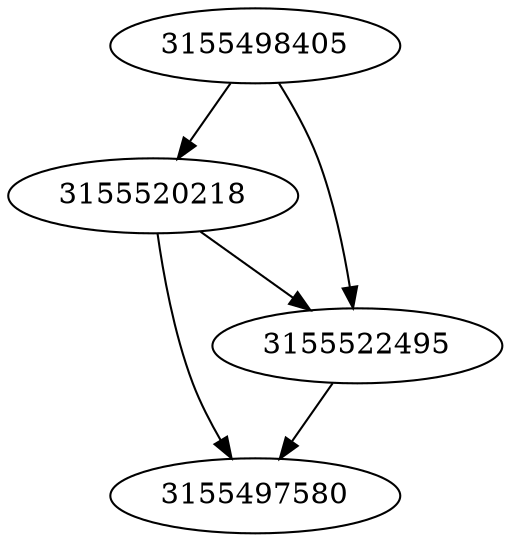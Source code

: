 strict digraph  {
3155520218;
3155497580;
3155498405;
3155522495;
3155520218 -> 3155522495;
3155520218 -> 3155497580;
3155498405 -> 3155522495;
3155498405 -> 3155520218;
3155522495 -> 3155497580;
}
